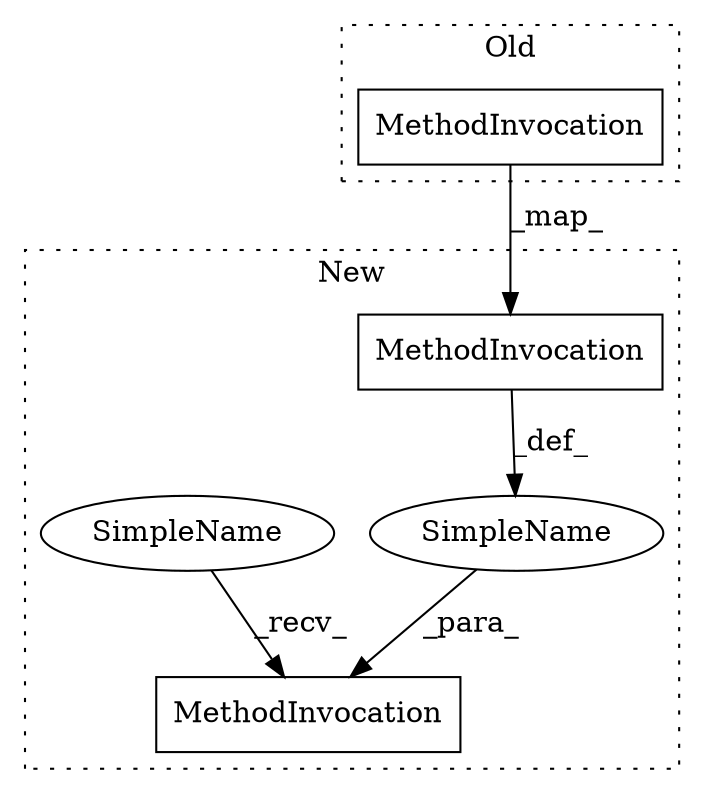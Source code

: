 digraph G {
subgraph cluster0 {
1 [label="MethodInvocation" a="32" s="4339,4355" l="7,1" shape="box"];
label = "Old";
style="dotted";
}
subgraph cluster1 {
2 [label="MethodInvocation" a="32" s="4350,4366" l="7,1" shape="box"];
3 [label="MethodInvocation" a="32" s="4339,4367" l="5,1" shape="box"];
4 [label="SimpleName" a="42" s="4333" l="5" shape="ellipse"];
5 [label="SimpleName" a="42" s="" l="" shape="ellipse"];
label = "New";
style="dotted";
}
1 -> 2 [label="_map_"];
2 -> 5 [label="_def_"];
4 -> 3 [label="_recv_"];
5 -> 3 [label="_para_"];
}
